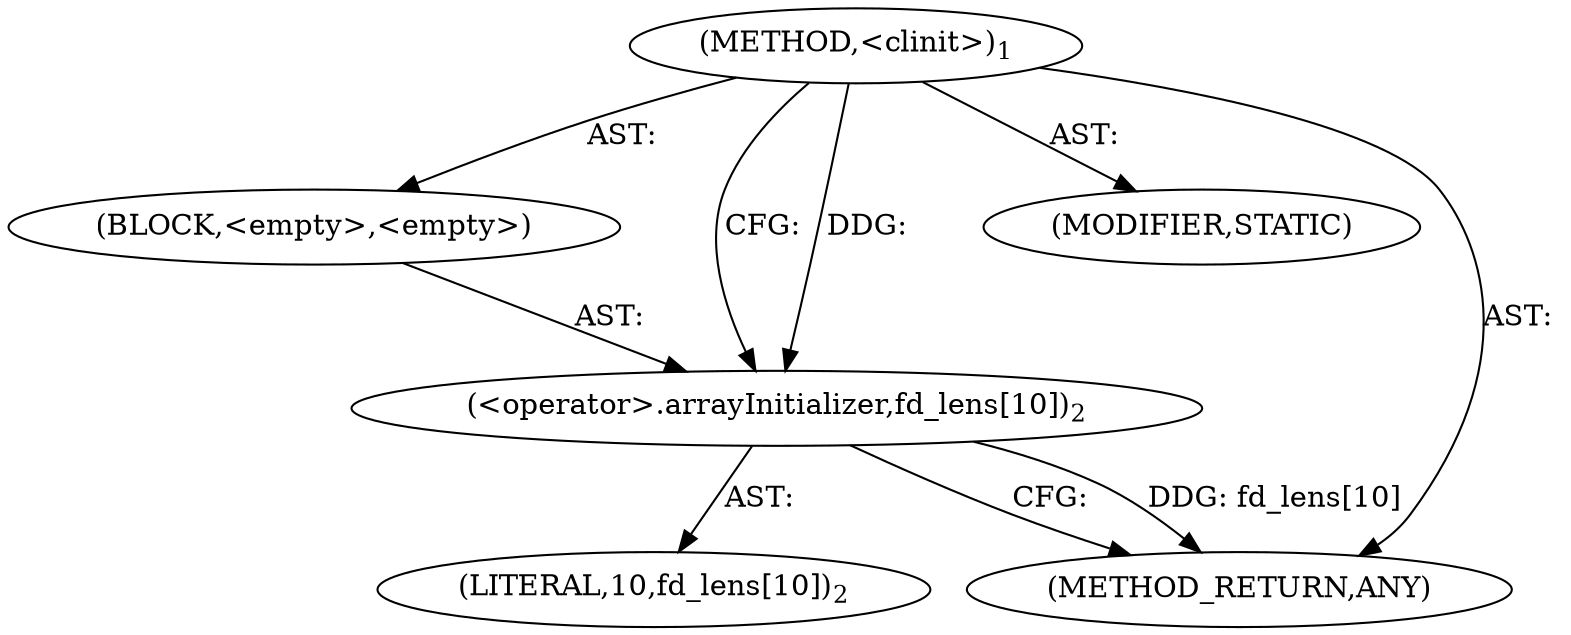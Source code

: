 digraph "&lt;clinit&gt;" {  
"10" [label = <(METHOD,&lt;clinit&gt;)<SUB>1</SUB>> ]
"11" [label = <(BLOCK,&lt;empty&gt;,&lt;empty&gt;)> ]
"12" [label = <(&lt;operator&gt;.arrayInitializer,fd_lens[10])<SUB>2</SUB>> ]
"13" [label = <(LITERAL,10,fd_lens[10])<SUB>2</SUB>> ]
"14" [label = <(MODIFIER,STATIC)> ]
"15" [label = <(METHOD_RETURN,ANY)> ]
  "10" -> "11"  [ label = "AST: "] 
  "10" -> "14"  [ label = "AST: "] 
  "10" -> "15"  [ label = "AST: "] 
  "11" -> "12"  [ label = "AST: "] 
  "12" -> "13"  [ label = "AST: "] 
  "12" -> "15"  [ label = "CFG: "] 
  "10" -> "12"  [ label = "CFG: "] 
  "12" -> "15"  [ label = "DDG: fd_lens[10]"] 
  "10" -> "12"  [ label = "DDG: "] 
}
